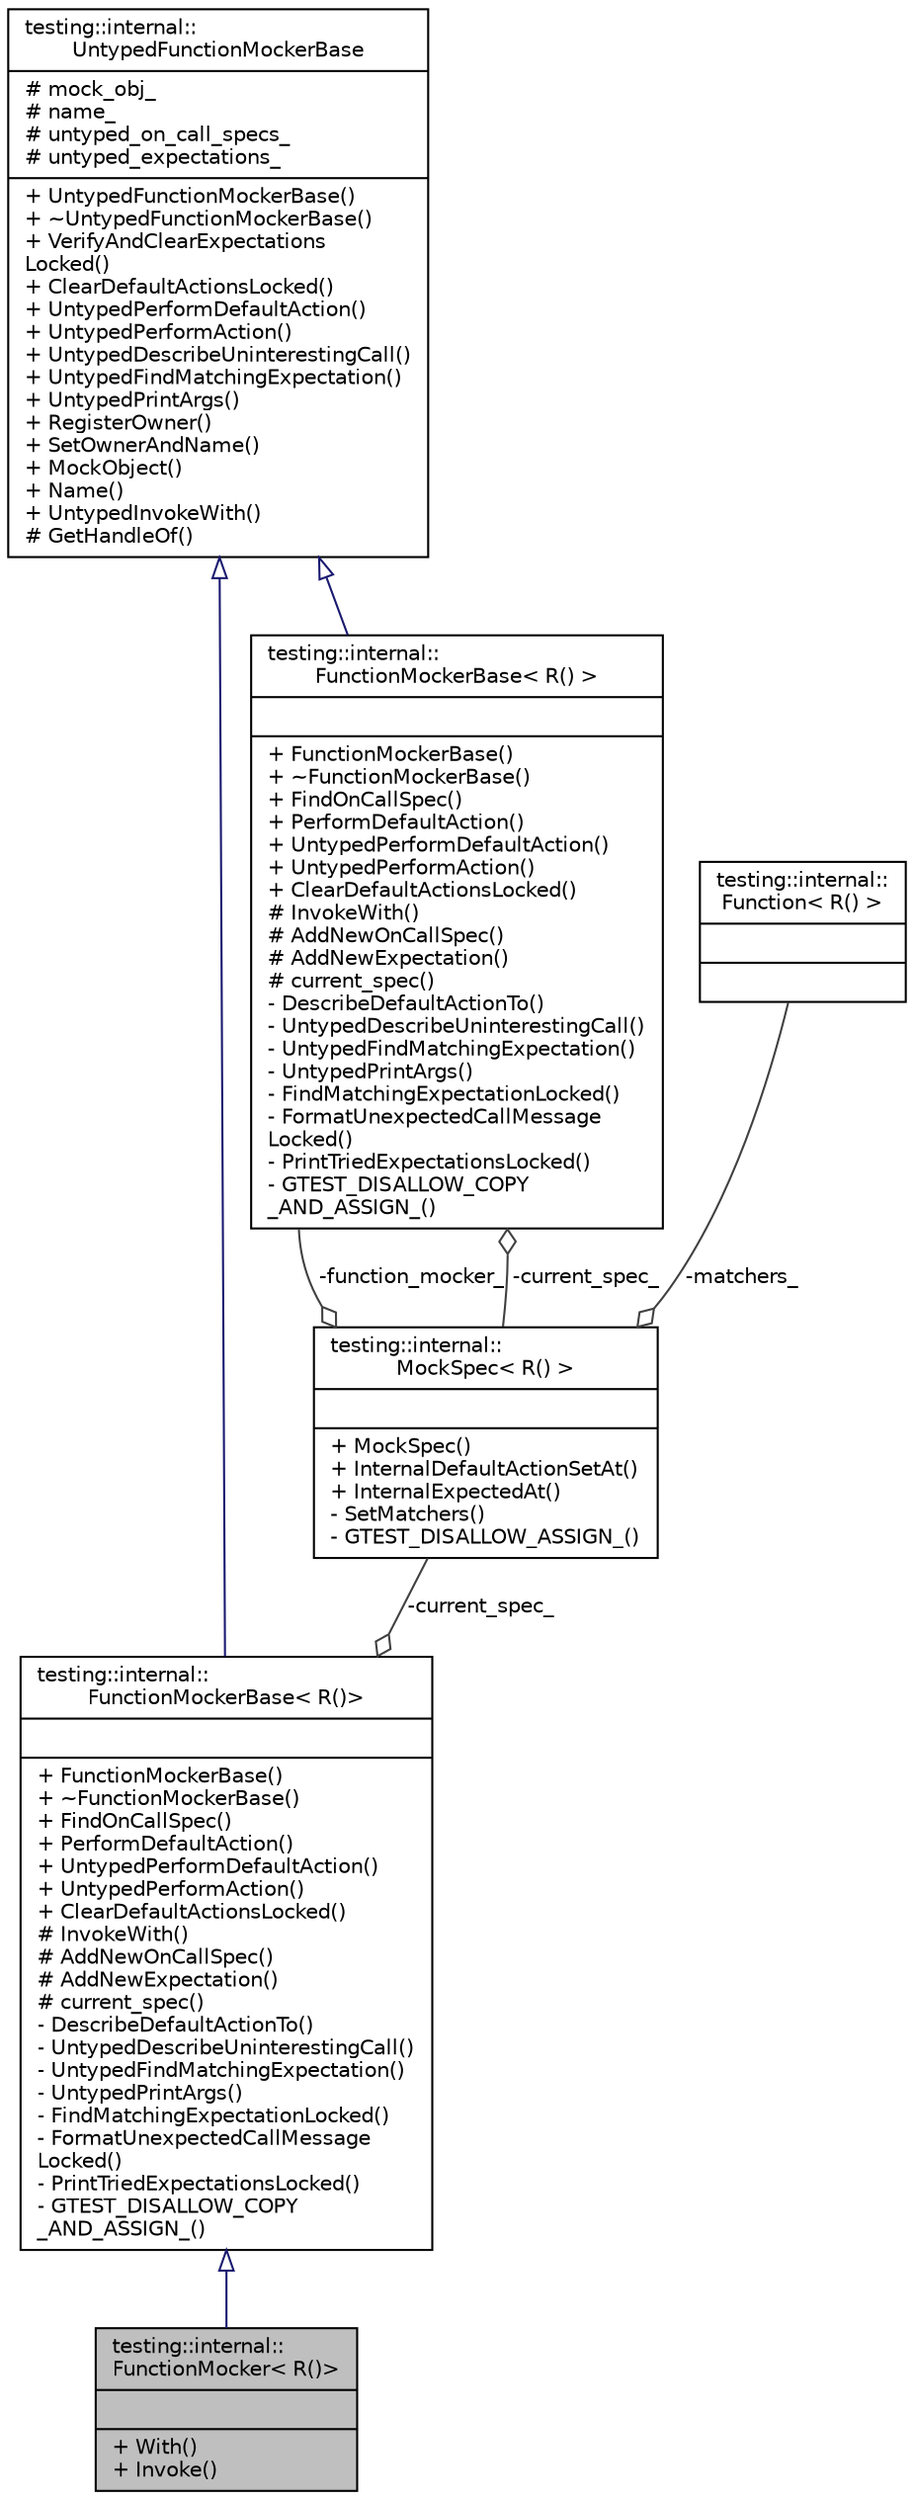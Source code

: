 digraph "testing::internal::FunctionMocker&lt; R()&gt;"
{
  edge [fontname="Helvetica",fontsize="10",labelfontname="Helvetica",labelfontsize="10"];
  node [fontname="Helvetica",fontsize="10",shape=record];
  Node3 [label="{testing::internal::\lFunctionMocker\< R()\>\n||+ With()\l+ Invoke()\l}",height=0.2,width=0.4,color="black", fillcolor="grey75", style="filled", fontcolor="black"];
  Node4 -> Node3 [dir="back",color="midnightblue",fontsize="10",style="solid",arrowtail="onormal",fontname="Helvetica"];
  Node4 [label="{testing::internal::\lFunctionMockerBase\< R()\>\n||+ FunctionMockerBase()\l+ ~FunctionMockerBase()\l+ FindOnCallSpec()\l+ PerformDefaultAction()\l+ UntypedPerformDefaultAction()\l+ UntypedPerformAction()\l+ ClearDefaultActionsLocked()\l# InvokeWith()\l# AddNewOnCallSpec()\l# AddNewExpectation()\l# current_spec()\l- DescribeDefaultActionTo()\l- UntypedDescribeUninterestingCall()\l- UntypedFindMatchingExpectation()\l- UntypedPrintArgs()\l- FindMatchingExpectationLocked()\l- FormatUnexpectedCallMessage\lLocked()\l- PrintTriedExpectationsLocked()\l- GTEST_DISALLOW_COPY\l_AND_ASSIGN_()\l}",height=0.2,width=0.4,color="black", fillcolor="white", style="filled",URL="$da/de9/classtesting_1_1internal_1_1_function_mocker_base.html"];
  Node5 -> Node4 [dir="back",color="midnightblue",fontsize="10",style="solid",arrowtail="onormal",fontname="Helvetica"];
  Node5 [label="{testing::internal::\lUntypedFunctionMockerBase\n|# mock_obj_\l# name_\l# untyped_on_call_specs_\l# untyped_expectations_\l|+ UntypedFunctionMockerBase()\l+ ~UntypedFunctionMockerBase()\l+ VerifyAndClearExpectations\lLocked()\l+ ClearDefaultActionsLocked()\l+ UntypedPerformDefaultAction()\l+ UntypedPerformAction()\l+ UntypedDescribeUninterestingCall()\l+ UntypedFindMatchingExpectation()\l+ UntypedPrintArgs()\l+ RegisterOwner()\l+ SetOwnerAndName()\l+ MockObject()\l+ Name()\l+ UntypedInvokeWith()\l# GetHandleOf()\l}",height=0.2,width=0.4,color="black", fillcolor="white", style="filled",URL="$d3/d5f/classtesting_1_1internal_1_1_untyped_function_mocker_base.html"];
  Node6 -> Node4 [color="grey25",fontsize="10",style="solid",label=" -current_spec_" ,arrowhead="odiamond",fontname="Helvetica"];
  Node6 [label="{testing::internal::\lMockSpec\< R() \>\n||+ MockSpec()\l+ InternalDefaultActionSetAt()\l+ InternalExpectedAt()\l- SetMatchers()\l- GTEST_DISALLOW_ASSIGN_()\l}",height=0.2,width=0.4,color="black", fillcolor="white", style="filled",URL="$d8/dfd/classtesting_1_1internal_1_1_mock_spec.html"];
  Node7 -> Node6 [color="grey25",fontsize="10",style="solid",label=" -function_mocker_" ,arrowhead="odiamond",fontname="Helvetica"];
  Node7 [label="{testing::internal::\lFunctionMockerBase\< R() \>\n||+ FunctionMockerBase()\l+ ~FunctionMockerBase()\l+ FindOnCallSpec()\l+ PerformDefaultAction()\l+ UntypedPerformDefaultAction()\l+ UntypedPerformAction()\l+ ClearDefaultActionsLocked()\l# InvokeWith()\l# AddNewOnCallSpec()\l# AddNewExpectation()\l# current_spec()\l- DescribeDefaultActionTo()\l- UntypedDescribeUninterestingCall()\l- UntypedFindMatchingExpectation()\l- UntypedPrintArgs()\l- FindMatchingExpectationLocked()\l- FormatUnexpectedCallMessage\lLocked()\l- PrintTriedExpectationsLocked()\l- GTEST_DISALLOW_COPY\l_AND_ASSIGN_()\l}",height=0.2,width=0.4,color="black", fillcolor="white", style="filled",URL="$da/de9/classtesting_1_1internal_1_1_function_mocker_base.html"];
  Node5 -> Node7 [dir="back",color="midnightblue",fontsize="10",style="solid",arrowtail="onormal",fontname="Helvetica"];
  Node6 -> Node7 [color="grey25",fontsize="10",style="solid",label=" -current_spec_" ,arrowhead="odiamond",fontname="Helvetica"];
  Node8 -> Node6 [color="grey25",fontsize="10",style="solid",label=" -matchers_" ,arrowhead="odiamond",fontname="Helvetica"];
  Node8 [label="{testing::internal::\lFunction\< R() \>\n||}",height=0.2,width=0.4,color="black", fillcolor="white", style="filled",URL="$d3/db3/structtesting_1_1internal_1_1_function.html"];
}
